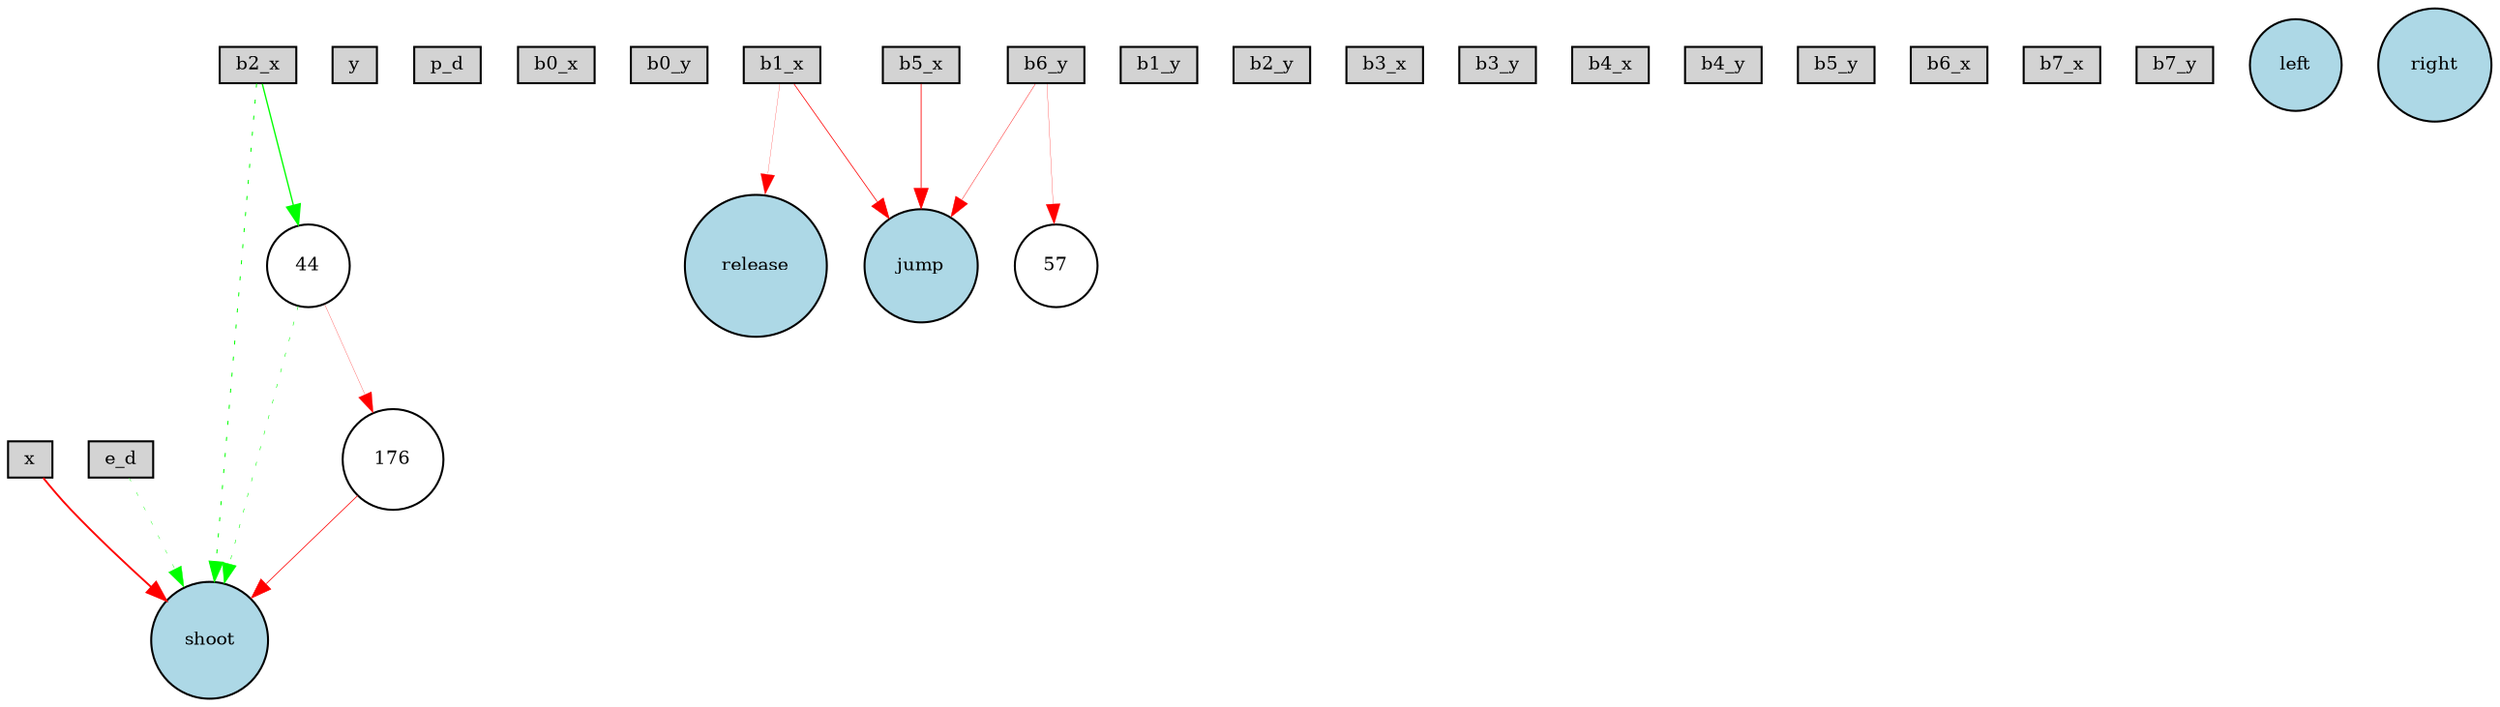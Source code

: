 digraph {
	node [fontsize=9 height=0.2 shape=circle width=0.2]
	x [fillcolor=lightgray shape=box style=filled]
	y [fillcolor=lightgray shape=box style=filled]
	p_d [fillcolor=lightgray shape=box style=filled]
	e_d [fillcolor=lightgray shape=box style=filled]
	b0_x [fillcolor=lightgray shape=box style=filled]
	b0_y [fillcolor=lightgray shape=box style=filled]
	b1_x [fillcolor=lightgray shape=box style=filled]
	b1_y [fillcolor=lightgray shape=box style=filled]
	b2_x [fillcolor=lightgray shape=box style=filled]
	b2_y [fillcolor=lightgray shape=box style=filled]
	b3_x [fillcolor=lightgray shape=box style=filled]
	b3_y [fillcolor=lightgray shape=box style=filled]
	b4_x [fillcolor=lightgray shape=box style=filled]
	b4_y [fillcolor=lightgray shape=box style=filled]
	b5_x [fillcolor=lightgray shape=box style=filled]
	b5_y [fillcolor=lightgray shape=box style=filled]
	b6_x [fillcolor=lightgray shape=box style=filled]
	b6_y [fillcolor=lightgray shape=box style=filled]
	b7_x [fillcolor=lightgray shape=box style=filled]
	b7_y [fillcolor=lightgray shape=box style=filled]
	left [fillcolor=lightblue style=filled]
	right [fillcolor=lightblue style=filled]
	jump [fillcolor=lightblue style=filled]
	shoot [fillcolor=lightblue style=filled]
	release [fillcolor=lightblue style=filled]
	44 [fillcolor=white style=filled]
	176 [fillcolor=white style=filled]
	57 [fillcolor=white style=filled]
	x -> shoot [color=red penwidth=0.9232780186526357 style=solid]
	b2_x -> shoot [color=green penwidth=0.4783578368621768 style=dotted]
	b6_y -> jump [color=red penwidth=0.20213309190048973 style=solid]
	e_d -> shoot [color=green penwidth=0.19261533365847028 style=dotted]
	b2_x -> 44 [color=green penwidth=0.6630845798738622 style=solid]
	44 -> shoot [color=green penwidth=0.26443392568096724 style=dotted]
	b5_x -> jump [color=red penwidth=0.39577816427185875 style=solid]
	b6_y -> 57 [color=red penwidth=0.1315583165462473 style=solid]
	b1_x -> release [color=red penwidth=0.11370859407098986 style=solid]
	b1_x -> jump [color=red penwidth=0.36826277022587206 style=solid]
	44 -> 176 [color=red penwidth=0.12708630369051893 style=solid]
	176 -> shoot [color=red penwidth=0.3698112002925076 style=solid]
}
